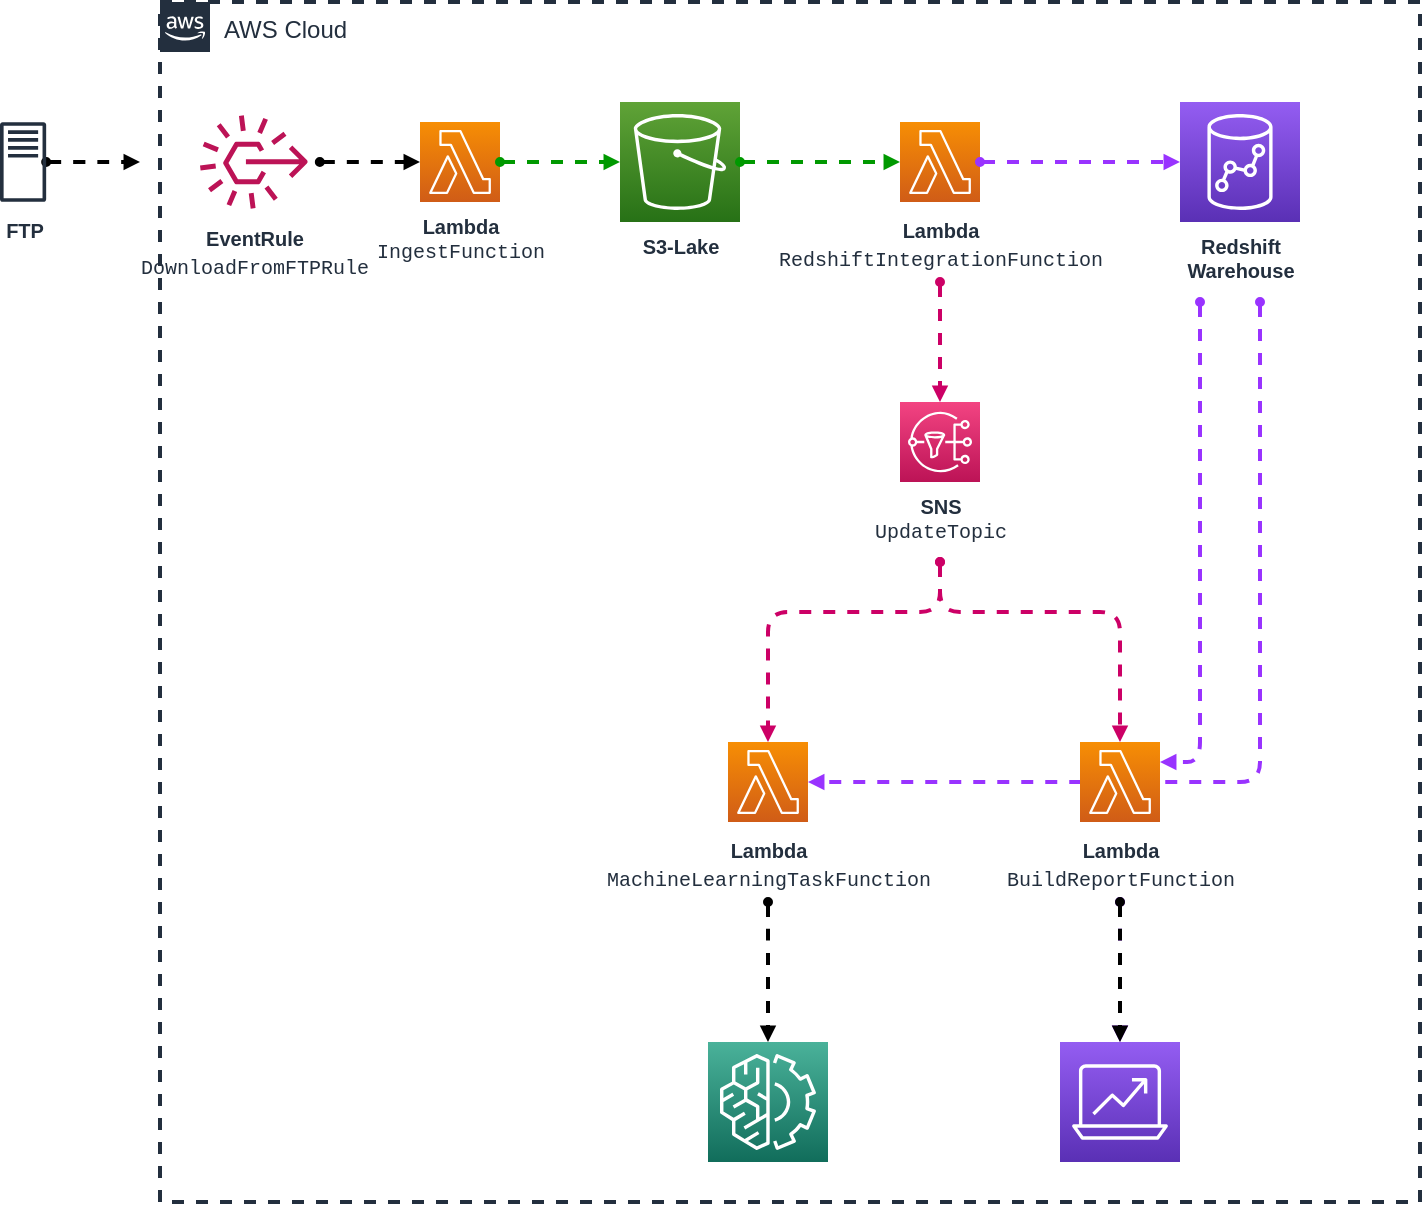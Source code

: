 <mxfile version="14.1.3" type="github">
  <diagram id="NDnr68-xmTGTRasC9Mvv" name="Page-1">
    <mxGraphModel dx="1113" dy="760" grid="1" gridSize="10" guides="1" tooltips="1" connect="1" arrows="1" fold="1" page="1" pageScale="1" pageWidth="827" pageHeight="1169" math="0" shadow="0">
      <root>
        <mxCell id="0" />
        <mxCell id="1" parent="0" />
        <mxCell id="P1te9ULHN8UeErxiNHzo-23" value="AWS Cloud" style="points=[[0,0],[0.25,0],[0.5,0],[0.75,0],[1,0],[1,0.25],[1,0.5],[1,0.75],[1,1],[0.75,1],[0.5,1],[0.25,1],[0,1],[0,0.75],[0,0.5],[0,0.25]];outlineConnect=0;gradientColor=none;html=1;whiteSpace=wrap;fontSize=12;fontStyle=0;shape=mxgraph.aws4.group;grIcon=mxgraph.aws4.group_aws_cloud_alt;strokeColor=#232F3E;fillColor=none;verticalAlign=top;align=left;spacingLeft=30;fontColor=#232F3E;dashed=1;strokeWidth=2;" parent="1" vertex="1">
          <mxGeometry x="130" y="260" width="630" height="600" as="geometry" />
        </mxCell>
        <mxCell id="TmZ7f3sgonoSQwgoo3L_-30" style="edgeStyle=elbowEdgeStyle;rounded=1;orthogonalLoop=1;jettySize=auto;elbow=vertical;html=1;dashed=1;startArrow=oval;startFill=1;startSize=3;sourcePerimeterSpacing=40;endArrow=block;endFill=1;endSize=3;targetPerimeterSpacing=0;strokeWidth=2;fontFamily=Helvetica;fontSize=10;fontColor=#9933FF;strokeColor=#CC0066;" edge="1" parent="1" source="P1te9ULHN8UeErxiNHzo-6" target="TmZ7f3sgonoSQwgoo3L_-28">
          <mxGeometry relative="1" as="geometry" />
        </mxCell>
        <mxCell id="P1te9ULHN8UeErxiNHzo-6" value="SNS&lt;br style=&quot;font-size: 10px&quot;&gt;&lt;span style=&quot;font-weight: normal&quot;&gt;&lt;font style=&quot;line-height: 120% ; font-size: 10px&quot; face=&quot;Courier New&quot;&gt;UpdateTopic&lt;/font&gt;&lt;/span&gt;" style="outlineConnect=0;fontColor=#232F3E;gradientColor=#F34482;gradientDirection=north;fillColor=#BC1356;strokeColor=#ffffff;dashed=0;verticalLabelPosition=bottom;verticalAlign=top;align=center;html=1;fontSize=10;fontStyle=1;aspect=fixed;shape=mxgraph.aws4.resourceIcon;resIcon=mxgraph.aws4.sns;fontFamily=Helvetica;" parent="1" vertex="1">
          <mxGeometry x="500" y="460" width="40" height="40" as="geometry" />
        </mxCell>
        <mxCell id="TmZ7f3sgonoSQwgoo3L_-2" value="&lt;font style=&quot;font-size: 10px&quot;&gt;Lambda&lt;br&gt;&lt;font face=&quot;Courier New&quot; style=&quot;font-weight: normal&quot;&gt;RedshiftIntegrationFunction&lt;/font&gt;&lt;br&gt;&lt;/font&gt;" style="outlineConnect=0;fontColor=#232F3E;gradientColor=#F78E04;gradientDirection=north;fillColor=#D05C17;strokeColor=#ffffff;dashed=0;verticalLabelPosition=bottom;verticalAlign=top;align=center;html=1;fontSize=12;fontStyle=1;aspect=fixed;shape=mxgraph.aws4.resourceIcon;resIcon=mxgraph.aws4.lambda;labelPosition=center;fontFamily=Helvetica;" vertex="1" parent="1">
          <mxGeometry x="500" y="320" width="40" height="40" as="geometry" />
        </mxCell>
        <mxCell id="TmZ7f3sgonoSQwgoo3L_-4" value="Lambda&lt;br&gt;&lt;font face=&quot;Courier New&quot; style=&quot;font-weight: normal&quot;&gt;IngestFunction&lt;/font&gt;" style="outlineConnect=0;fontColor=#232F3E;gradientColor=#F78E04;gradientDirection=north;fillColor=#D05C17;strokeColor=#ffffff;dashed=0;verticalLabelPosition=bottom;verticalAlign=top;align=center;html=1;fontSize=10;fontStyle=1;aspect=fixed;shape=mxgraph.aws4.resourceIcon;resIcon=mxgraph.aws4.lambda;labelPosition=center;fontFamily=Helvetica;" vertex="1" parent="1">
          <mxGeometry x="260" y="320" width="40" height="40" as="geometry" />
        </mxCell>
        <mxCell id="TmZ7f3sgonoSQwgoo3L_-6" value="S3-Lake" style="outlineConnect=0;fontColor=#232F3E;gradientColor=#60A337;gradientDirection=north;fillColor=#277116;strokeColor=#ffffff;dashed=0;verticalLabelPosition=bottom;verticalAlign=top;align=center;html=1;fontSize=10;fontStyle=1;aspect=fixed;shape=mxgraph.aws4.resourceIcon;resIcon=mxgraph.aws4.s3;fontFamily=Helvetica;" vertex="1" parent="1">
          <mxGeometry x="360" y="310" width="60" height="60" as="geometry" />
        </mxCell>
        <mxCell id="TmZ7f3sgonoSQwgoo3L_-23" style="edgeStyle=elbowEdgeStyle;rounded=1;orthogonalLoop=1;jettySize=auto;html=1;dashed=1;startArrow=oval;startFill=1;startSize=3;sourcePerimeterSpacing=40;endArrow=block;endFill=1;endSize=3;targetPerimeterSpacing=0;fontFamily=Helvetica;fontSize=10;elbow=vertical;fontColor=#9933FF;strokeColor=#9933FF;strokeWidth=2;" edge="1" parent="1" target="TmZ7f3sgonoSQwgoo3L_-17">
          <mxGeometry relative="1" as="geometry">
            <mxPoint x="650" y="410" as="sourcePoint" />
            <Array as="points">
              <mxPoint x="630" y="640" />
              <mxPoint x="590" y="630" />
            </Array>
          </mxGeometry>
        </mxCell>
        <mxCell id="TmZ7f3sgonoSQwgoo3L_-33" style="edgeStyle=elbowEdgeStyle;rounded=1;orthogonalLoop=1;jettySize=auto;html=1;dashed=1;startArrow=oval;startFill=1;startSize=3;sourcePerimeterSpacing=40;endArrow=block;endFill=1;endSize=3;targetPerimeterSpacing=0;strokeWidth=2;fontFamily=Helvetica;fontSize=10;fontColor=#9933FF;elbow=vertical;strokeColor=#9933FF;" edge="1" parent="1" target="TmZ7f3sgonoSQwgoo3L_-28">
          <mxGeometry relative="1" as="geometry">
            <mxPoint x="680" y="410" as="sourcePoint" />
            <mxPoint x="480" y="590" as="targetPoint" />
            <Array as="points">
              <mxPoint x="650" y="650" />
              <mxPoint x="540" y="640" />
              <mxPoint x="540" y="590" />
              <mxPoint x="550" y="640" />
              <mxPoint x="550" y="590" />
            </Array>
          </mxGeometry>
        </mxCell>
        <mxCell id="TmZ7f3sgonoSQwgoo3L_-8" value="Redshift&lt;br style=&quot;font-size: 10px&quot;&gt;Warehouse" style="outlineConnect=0;fontColor=#232F3E;gradientColor=#945DF2;gradientDirection=north;fillColor=#5A30B5;strokeColor=#ffffff;dashed=0;verticalLabelPosition=bottom;verticalAlign=top;align=center;html=1;fontSize=10;fontStyle=1;aspect=fixed;shape=mxgraph.aws4.resourceIcon;resIcon=mxgraph.aws4.redshift;fontFamily=Helvetica;" vertex="1" parent="1">
          <mxGeometry x="640" y="310" width="60" height="60" as="geometry" />
        </mxCell>
        <mxCell id="TmZ7f3sgonoSQwgoo3L_-12" style="edgeStyle=none;rounded=0;orthogonalLoop=1;jettySize=auto;html=1;dashed=1;startArrow=oval;startFill=1;startSize=3;endSize=3;endArrow=block;endFill=1;targetPerimeterSpacing=0;sourcePerimeterSpacing=6;strokeWidth=2;" edge="1" parent="1" source="TmZ7f3sgonoSQwgoo3L_-11" target="TmZ7f3sgonoSQwgoo3L_-4">
          <mxGeometry relative="1" as="geometry" />
        </mxCell>
        <mxCell id="TmZ7f3sgonoSQwgoo3L_-11" value="&lt;font style=&quot;font-size: 10px&quot;&gt;&lt;b&gt;EventRule&lt;/b&gt;&lt;br&gt;&lt;font face=&quot;Courier New&quot;&gt;DownloadFromFTPRule&lt;/font&gt;&lt;br&gt;&lt;/font&gt;" style="outlineConnect=0;fontColor=#232F3E;gradientColor=none;fillColor=#BC1356;strokeColor=none;dashed=0;verticalLabelPosition=bottom;verticalAlign=top;align=center;html=1;fontSize=12;fontStyle=0;aspect=fixed;pointerEvents=1;shape=mxgraph.aws4.rule_3;" vertex="1" parent="1">
          <mxGeometry x="150" y="316.5" width="53.91" height="47" as="geometry" />
        </mxCell>
        <mxCell id="TmZ7f3sgonoSQwgoo3L_-13" style="edgeStyle=none;rounded=0;orthogonalLoop=1;jettySize=auto;html=1;dashed=1;startArrow=oval;startFill=1;startSize=3;sourcePerimeterSpacing=0;endArrow=block;endFill=1;endSize=3;targetPerimeterSpacing=0;strokeColor=#009900;strokeWidth=2;" edge="1" parent="1" source="TmZ7f3sgonoSQwgoo3L_-4" target="TmZ7f3sgonoSQwgoo3L_-6">
          <mxGeometry relative="1" as="geometry" />
        </mxCell>
        <mxCell id="TmZ7f3sgonoSQwgoo3L_-14" style="edgeStyle=none;rounded=0;orthogonalLoop=1;jettySize=auto;html=1;dashed=1;startArrow=oval;startFill=1;startSize=3;sourcePerimeterSpacing=0;endArrow=block;endFill=1;endSize=3;targetPerimeterSpacing=0;strokeColor=#009900;strokeWidth=2;" edge="1" parent="1" source="TmZ7f3sgonoSQwgoo3L_-6" target="TmZ7f3sgonoSQwgoo3L_-2">
          <mxGeometry relative="1" as="geometry" />
        </mxCell>
        <mxCell id="TmZ7f3sgonoSQwgoo3L_-15" style="edgeStyle=none;rounded=0;orthogonalLoop=1;jettySize=auto;html=1;dashed=1;startArrow=oval;startFill=1;startSize=3;sourcePerimeterSpacing=0;endArrow=block;endFill=1;endSize=3;targetPerimeterSpacing=0;strokeColor=#9933FF;strokeWidth=2;" edge="1" parent="1" source="TmZ7f3sgonoSQwgoo3L_-2" target="TmZ7f3sgonoSQwgoo3L_-8">
          <mxGeometry relative="1" as="geometry" />
        </mxCell>
        <mxCell id="TmZ7f3sgonoSQwgoo3L_-16" style="edgeStyle=none;rounded=0;orthogonalLoop=1;jettySize=auto;html=1;dashed=1;startArrow=oval;startFill=1;startSize=3;sourcePerimeterSpacing=40;endArrow=block;endFill=1;endSize=3;targetPerimeterSpacing=0;strokeColor=#CC0066;strokeWidth=2;" edge="1" parent="1" source="TmZ7f3sgonoSQwgoo3L_-2" target="P1te9ULHN8UeErxiNHzo-6">
          <mxGeometry relative="1" as="geometry" />
        </mxCell>
        <mxCell id="TmZ7f3sgonoSQwgoo3L_-27" style="edgeStyle=elbowEdgeStyle;rounded=1;orthogonalLoop=1;jettySize=auto;elbow=vertical;html=1;dashed=1;startArrow=oval;startFill=1;startSize=3;sourcePerimeterSpacing=40;endArrow=block;endFill=1;endSize=3;targetPerimeterSpacing=0;strokeColor=#9933FF;strokeWidth=2;fontFamily=Helvetica;fontSize=10;fontColor=#9933FF;" edge="1" parent="1" source="TmZ7f3sgonoSQwgoo3L_-17" target="TmZ7f3sgonoSQwgoo3L_-26">
          <mxGeometry relative="1" as="geometry" />
        </mxCell>
        <mxCell id="TmZ7f3sgonoSQwgoo3L_-29" value="" style="edgeStyle=elbowEdgeStyle;rounded=1;orthogonalLoop=1;jettySize=auto;elbow=vertical;html=1;dashed=1;startArrow=oval;startFill=1;startSize=3;sourcePerimeterSpacing=40;endArrow=block;endFill=1;endSize=3;targetPerimeterSpacing=0;strokeWidth=2;fontFamily=Helvetica;fontSize=10;fontColor=#9933FF;" edge="1" parent="1" source="TmZ7f3sgonoSQwgoo3L_-17" target="TmZ7f3sgonoSQwgoo3L_-26">
          <mxGeometry relative="1" as="geometry" />
        </mxCell>
        <mxCell id="TmZ7f3sgonoSQwgoo3L_-17" value="&lt;b&gt;&lt;font style=&quot;font-size: 10px&quot;&gt;Lambda&lt;/font&gt;&lt;/b&gt;&lt;br&gt;&lt;font face=&quot;Courier New&quot; style=&quot;font-size: 10px&quot;&gt;BuildReportFunction&lt;/font&gt;" style="outlineConnect=0;fontColor=#232F3E;gradientColor=#F78E04;gradientDirection=north;fillColor=#D05C17;strokeColor=#ffffff;dashed=0;verticalLabelPosition=bottom;verticalAlign=top;align=center;html=1;fontSize=12;fontStyle=0;aspect=fixed;shape=mxgraph.aws4.resourceIcon;resIcon=mxgraph.aws4.lambda;labelPosition=center;" vertex="1" parent="1">
          <mxGeometry x="590" y="630" width="40" height="40" as="geometry" />
        </mxCell>
        <mxCell id="TmZ7f3sgonoSQwgoo3L_-18" style="edgeStyle=elbowEdgeStyle;rounded=1;orthogonalLoop=1;jettySize=auto;html=1;dashed=1;startArrow=oval;startFill=1;startSize=3;sourcePerimeterSpacing=40;endArrow=block;endFill=1;endSize=3;targetPerimeterSpacing=0;strokeColor=#CC0066;strokeWidth=2;elbow=vertical;" edge="1" parent="1" source="P1te9ULHN8UeErxiNHzo-6" target="TmZ7f3sgonoSQwgoo3L_-17">
          <mxGeometry relative="1" as="geometry" />
        </mxCell>
        <mxCell id="TmZ7f3sgonoSQwgoo3L_-25" value="" style="outlineConnect=0;fontColor=#232F3E;gradientColor=#4AB29A;gradientDirection=north;fillColor=#116D5B;strokeColor=#ffffff;dashed=0;verticalLabelPosition=bottom;verticalAlign=top;align=center;html=1;fontSize=12;fontStyle=0;aspect=fixed;shape=mxgraph.aws4.resourceIcon;resIcon=mxgraph.aws4.machine_learning;" vertex="1" parent="1">
          <mxGeometry x="404" y="780" width="60" height="60" as="geometry" />
        </mxCell>
        <mxCell id="TmZ7f3sgonoSQwgoo3L_-26" value="" style="outlineConnect=0;fontColor=#232F3E;gradientColor=#945DF2;gradientDirection=north;fillColor=#5A30B5;strokeColor=#ffffff;dashed=0;verticalLabelPosition=bottom;verticalAlign=top;align=center;html=1;fontSize=12;fontStyle=0;aspect=fixed;shape=mxgraph.aws4.resourceIcon;resIcon=mxgraph.aws4.analytics;" vertex="1" parent="1">
          <mxGeometry x="580" y="780" width="60" height="60" as="geometry" />
        </mxCell>
        <mxCell id="TmZ7f3sgonoSQwgoo3L_-31" style="edgeStyle=elbowEdgeStyle;rounded=1;orthogonalLoop=1;jettySize=auto;elbow=vertical;html=1;dashed=1;startArrow=oval;startFill=1;startSize=3;sourcePerimeterSpacing=40;endArrow=block;endFill=1;endSize=3;targetPerimeterSpacing=0;strokeWidth=2;fontFamily=Helvetica;fontSize=10;fontColor=#9933FF;" edge="1" parent="1" source="TmZ7f3sgonoSQwgoo3L_-28" target="TmZ7f3sgonoSQwgoo3L_-25">
          <mxGeometry relative="1" as="geometry" />
        </mxCell>
        <mxCell id="TmZ7f3sgonoSQwgoo3L_-28" value="&lt;b&gt;&lt;font style=&quot;font-size: 10px&quot;&gt;Lambda&lt;/font&gt;&lt;/b&gt;&lt;br&gt;&lt;font face=&quot;Courier New&quot; style=&quot;font-size: 10px&quot;&gt;MachineLearningTaskFunction&lt;/font&gt;" style="outlineConnect=0;fontColor=#232F3E;gradientColor=#F78E04;gradientDirection=north;fillColor=#D05C17;strokeColor=#ffffff;dashed=0;verticalLabelPosition=bottom;verticalAlign=top;align=center;html=1;fontSize=12;fontStyle=0;aspect=fixed;shape=mxgraph.aws4.resourceIcon;resIcon=mxgraph.aws4.lambda;labelPosition=center;" vertex="1" parent="1">
          <mxGeometry x="414" y="630" width="40" height="40" as="geometry" />
        </mxCell>
        <mxCell id="TmZ7f3sgonoSQwgoo3L_-38" style="edgeStyle=orthogonalEdgeStyle;rounded=1;orthogonalLoop=1;jettySize=auto;html=1;dashed=1;startArrow=oval;startFill=1;startSize=3;sourcePerimeterSpacing=0;endArrow=block;endFill=1;endSize=3;targetPerimeterSpacing=0;strokeColor=#000000;strokeWidth=2;fontFamily=Helvetica;fontSize=10;fontColor=#9933FF;" edge="1" parent="1" source="TmZ7f3sgonoSQwgoo3L_-35">
          <mxGeometry relative="1" as="geometry">
            <mxPoint x="120" y="340" as="targetPoint" />
          </mxGeometry>
        </mxCell>
        <mxCell id="TmZ7f3sgonoSQwgoo3L_-35" value="&lt;b&gt;&lt;font style=&quot;font-size: 10px&quot;&gt;FTP&lt;/font&gt;&lt;/b&gt;" style="outlineConnect=0;fontColor=#232F3E;gradientColor=none;fillColor=#232F3E;strokeColor=none;dashed=0;verticalLabelPosition=bottom;verticalAlign=top;align=center;html=1;fontSize=12;fontStyle=0;aspect=fixed;pointerEvents=1;shape=mxgraph.aws4.traditional_server;" vertex="1" parent="1">
          <mxGeometry x="50" y="320" width="23.08" height="40" as="geometry" />
        </mxCell>
      </root>
    </mxGraphModel>
  </diagram>
</mxfile>
